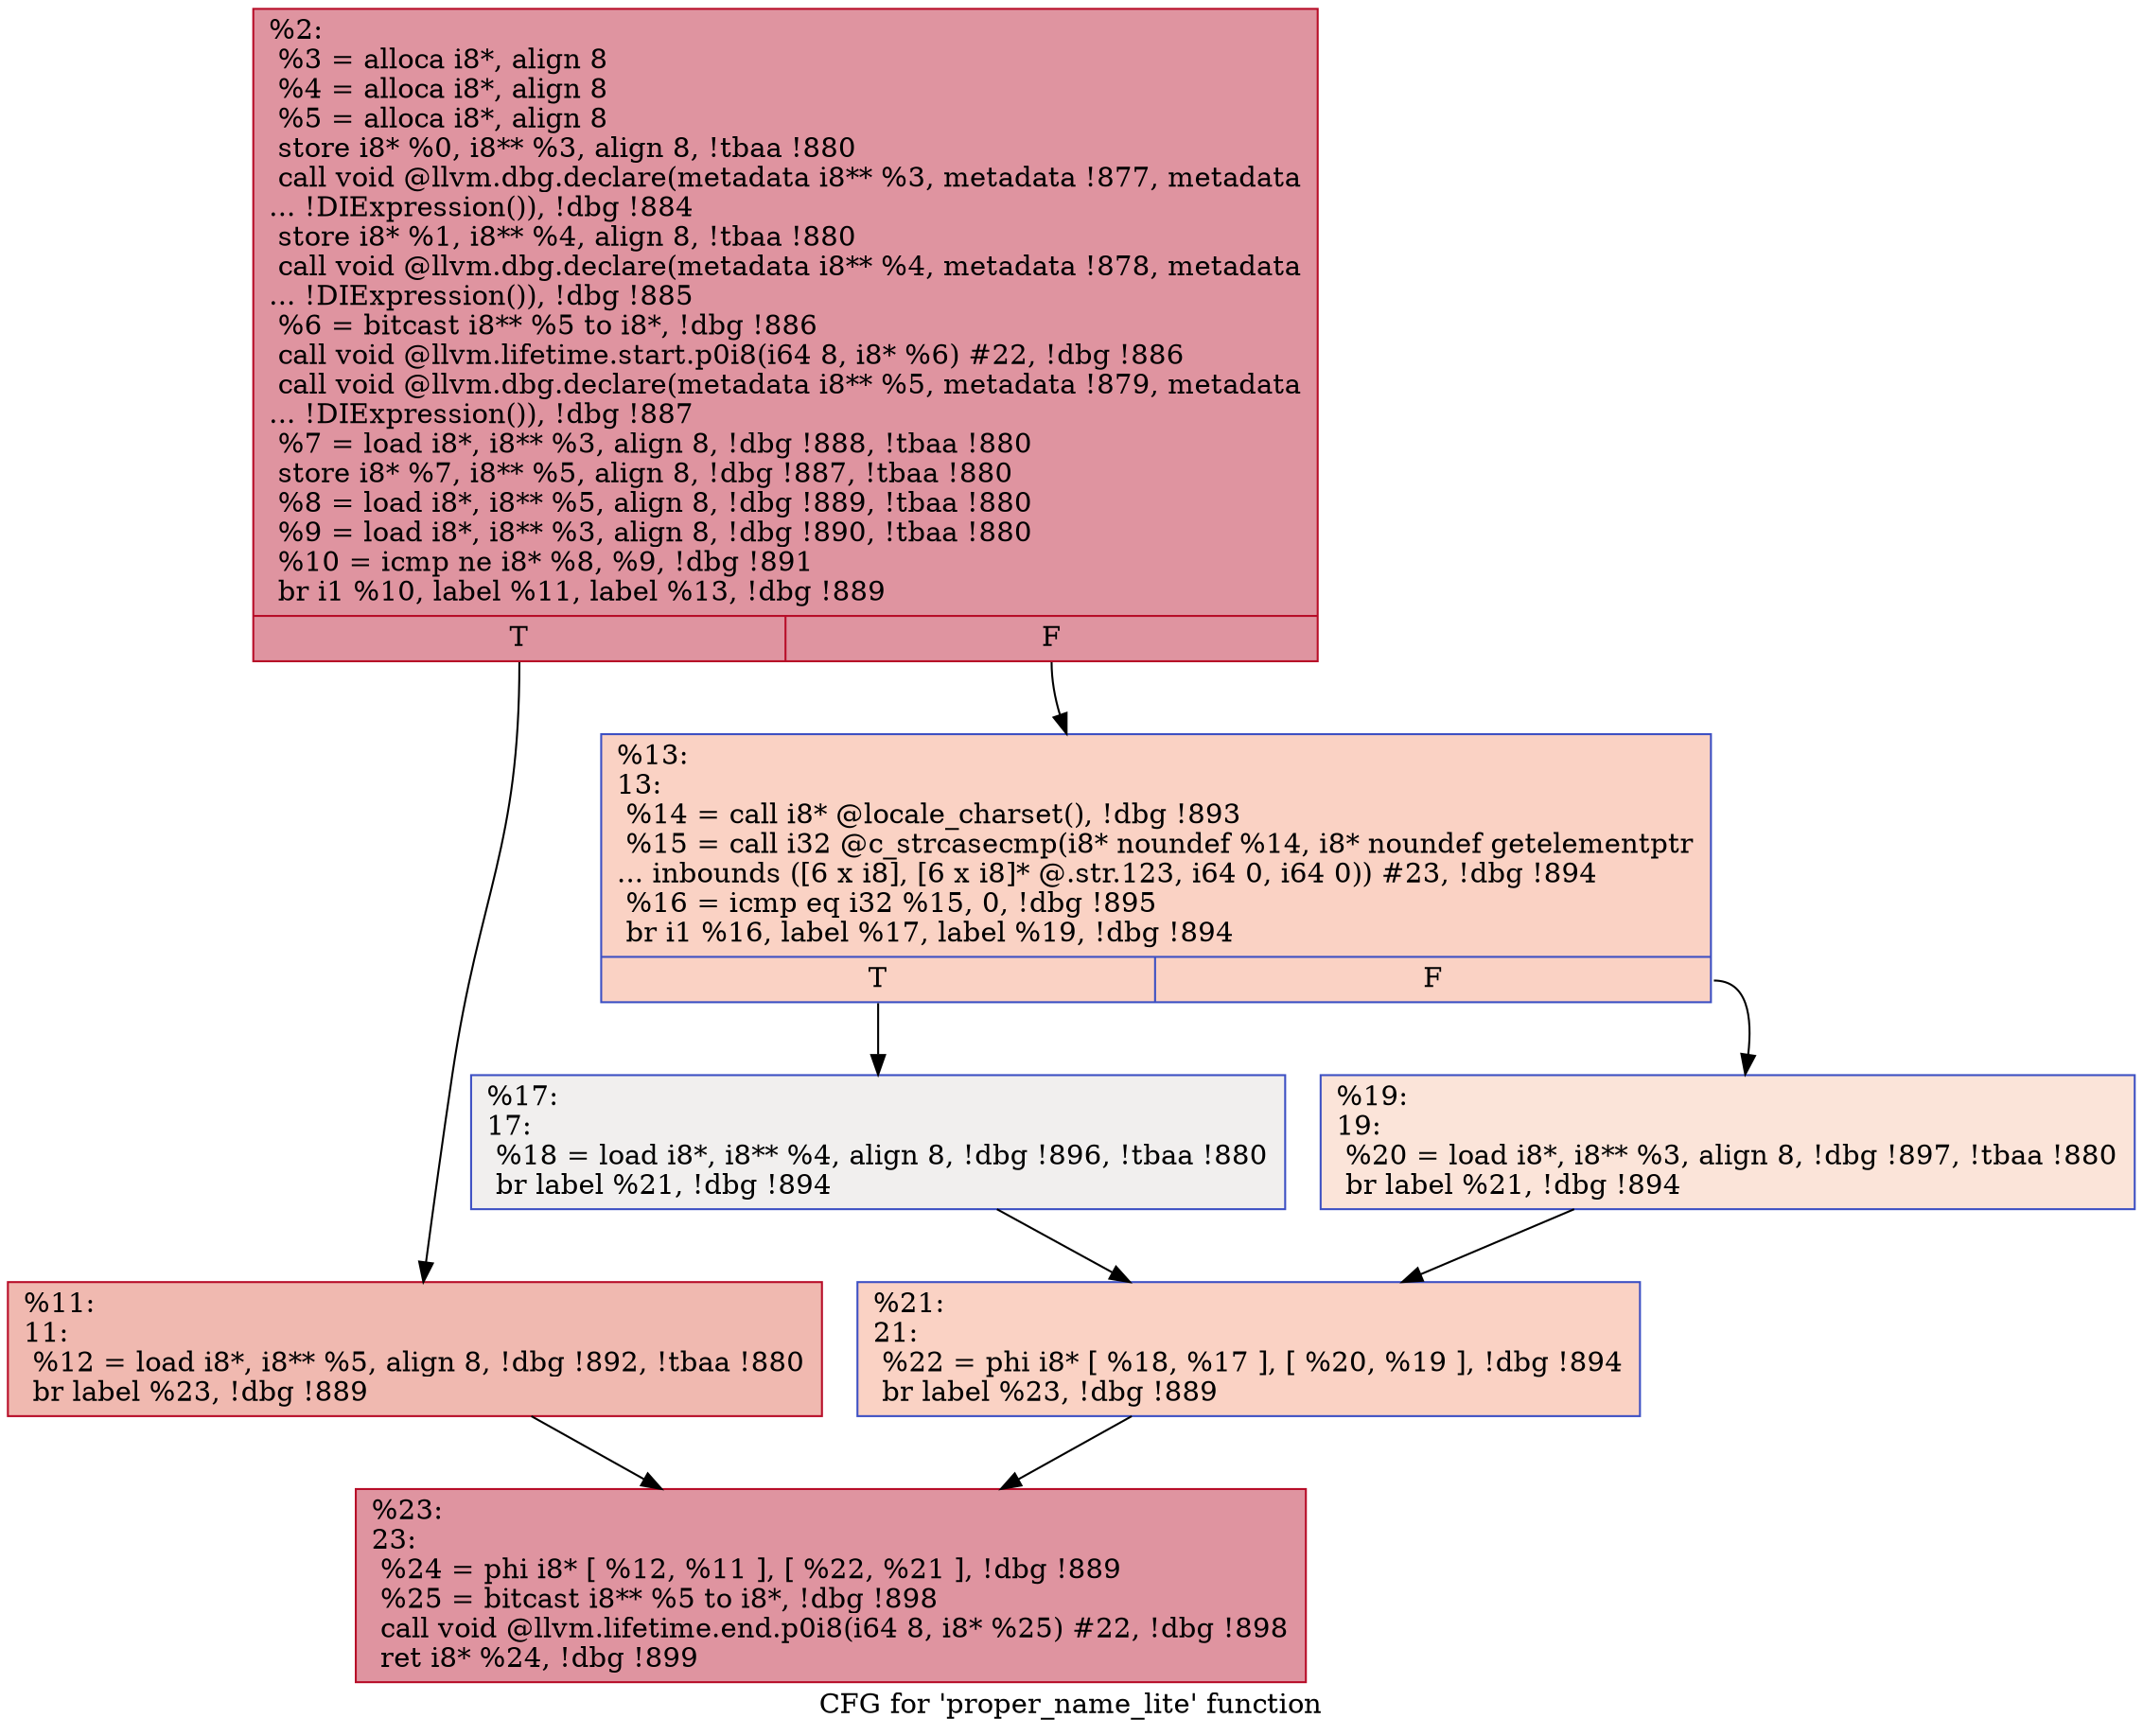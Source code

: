 digraph "CFG for 'proper_name_lite' function" {
	label="CFG for 'proper_name_lite' function";

	Node0x13da250 [shape=record,color="#b70d28ff", style=filled, fillcolor="#b70d2870",label="{%2:\l  %3 = alloca i8*, align 8\l  %4 = alloca i8*, align 8\l  %5 = alloca i8*, align 8\l  store i8* %0, i8** %3, align 8, !tbaa !880\l  call void @llvm.dbg.declare(metadata i8** %3, metadata !877, metadata\l... !DIExpression()), !dbg !884\l  store i8* %1, i8** %4, align 8, !tbaa !880\l  call void @llvm.dbg.declare(metadata i8** %4, metadata !878, metadata\l... !DIExpression()), !dbg !885\l  %6 = bitcast i8** %5 to i8*, !dbg !886\l  call void @llvm.lifetime.start.p0i8(i64 8, i8* %6) #22, !dbg !886\l  call void @llvm.dbg.declare(metadata i8** %5, metadata !879, metadata\l... !DIExpression()), !dbg !887\l  %7 = load i8*, i8** %3, align 8, !dbg !888, !tbaa !880\l  store i8* %7, i8** %5, align 8, !dbg !887, !tbaa !880\l  %8 = load i8*, i8** %5, align 8, !dbg !889, !tbaa !880\l  %9 = load i8*, i8** %3, align 8, !dbg !890, !tbaa !880\l  %10 = icmp ne i8* %8, %9, !dbg !891\l  br i1 %10, label %11, label %13, !dbg !889\l|{<s0>T|<s1>F}}"];
	Node0x13da250:s0 -> Node0x13da2e0;
	Node0x13da250:s1 -> Node0x13da330;
	Node0x13da2e0 [shape=record,color="#b70d28ff", style=filled, fillcolor="#de614d70",label="{%11:\l11:                                               \l  %12 = load i8*, i8** %5, align 8, !dbg !892, !tbaa !880\l  br label %23, !dbg !889\l}"];
	Node0x13da2e0 -> Node0x13da470;
	Node0x13da330 [shape=record,color="#3d50c3ff", style=filled, fillcolor="#f4987a70",label="{%13:\l13:                                               \l  %14 = call i8* @locale_charset(), !dbg !893\l  %15 = call i32 @c_strcasecmp(i8* noundef %14, i8* noundef getelementptr\l... inbounds ([6 x i8], [6 x i8]* @.str.123, i64 0, i64 0)) #23, !dbg !894\l  %16 = icmp eq i32 %15, 0, !dbg !895\l  br i1 %16, label %17, label %19, !dbg !894\l|{<s0>T|<s1>F}}"];
	Node0x13da330:s0 -> Node0x13da380;
	Node0x13da330:s1 -> Node0x13da3d0;
	Node0x13da380 [shape=record,color="#3d50c3ff", style=filled, fillcolor="#e0dbd870",label="{%17:\l17:                                               \l  %18 = load i8*, i8** %4, align 8, !dbg !896, !tbaa !880\l  br label %21, !dbg !894\l}"];
	Node0x13da380 -> Node0x13da420;
	Node0x13da3d0 [shape=record,color="#3d50c3ff", style=filled, fillcolor="#f5c1a970",label="{%19:\l19:                                               \l  %20 = load i8*, i8** %3, align 8, !dbg !897, !tbaa !880\l  br label %21, !dbg !894\l}"];
	Node0x13da3d0 -> Node0x13da420;
	Node0x13da420 [shape=record,color="#3d50c3ff", style=filled, fillcolor="#f4987a70",label="{%21:\l21:                                               \l  %22 = phi i8* [ %18, %17 ], [ %20, %19 ], !dbg !894\l  br label %23, !dbg !889\l}"];
	Node0x13da420 -> Node0x13da470;
	Node0x13da470 [shape=record,color="#b70d28ff", style=filled, fillcolor="#b70d2870",label="{%23:\l23:                                               \l  %24 = phi i8* [ %12, %11 ], [ %22, %21 ], !dbg !889\l  %25 = bitcast i8** %5 to i8*, !dbg !898\l  call void @llvm.lifetime.end.p0i8(i64 8, i8* %25) #22, !dbg !898\l  ret i8* %24, !dbg !899\l}"];
}
